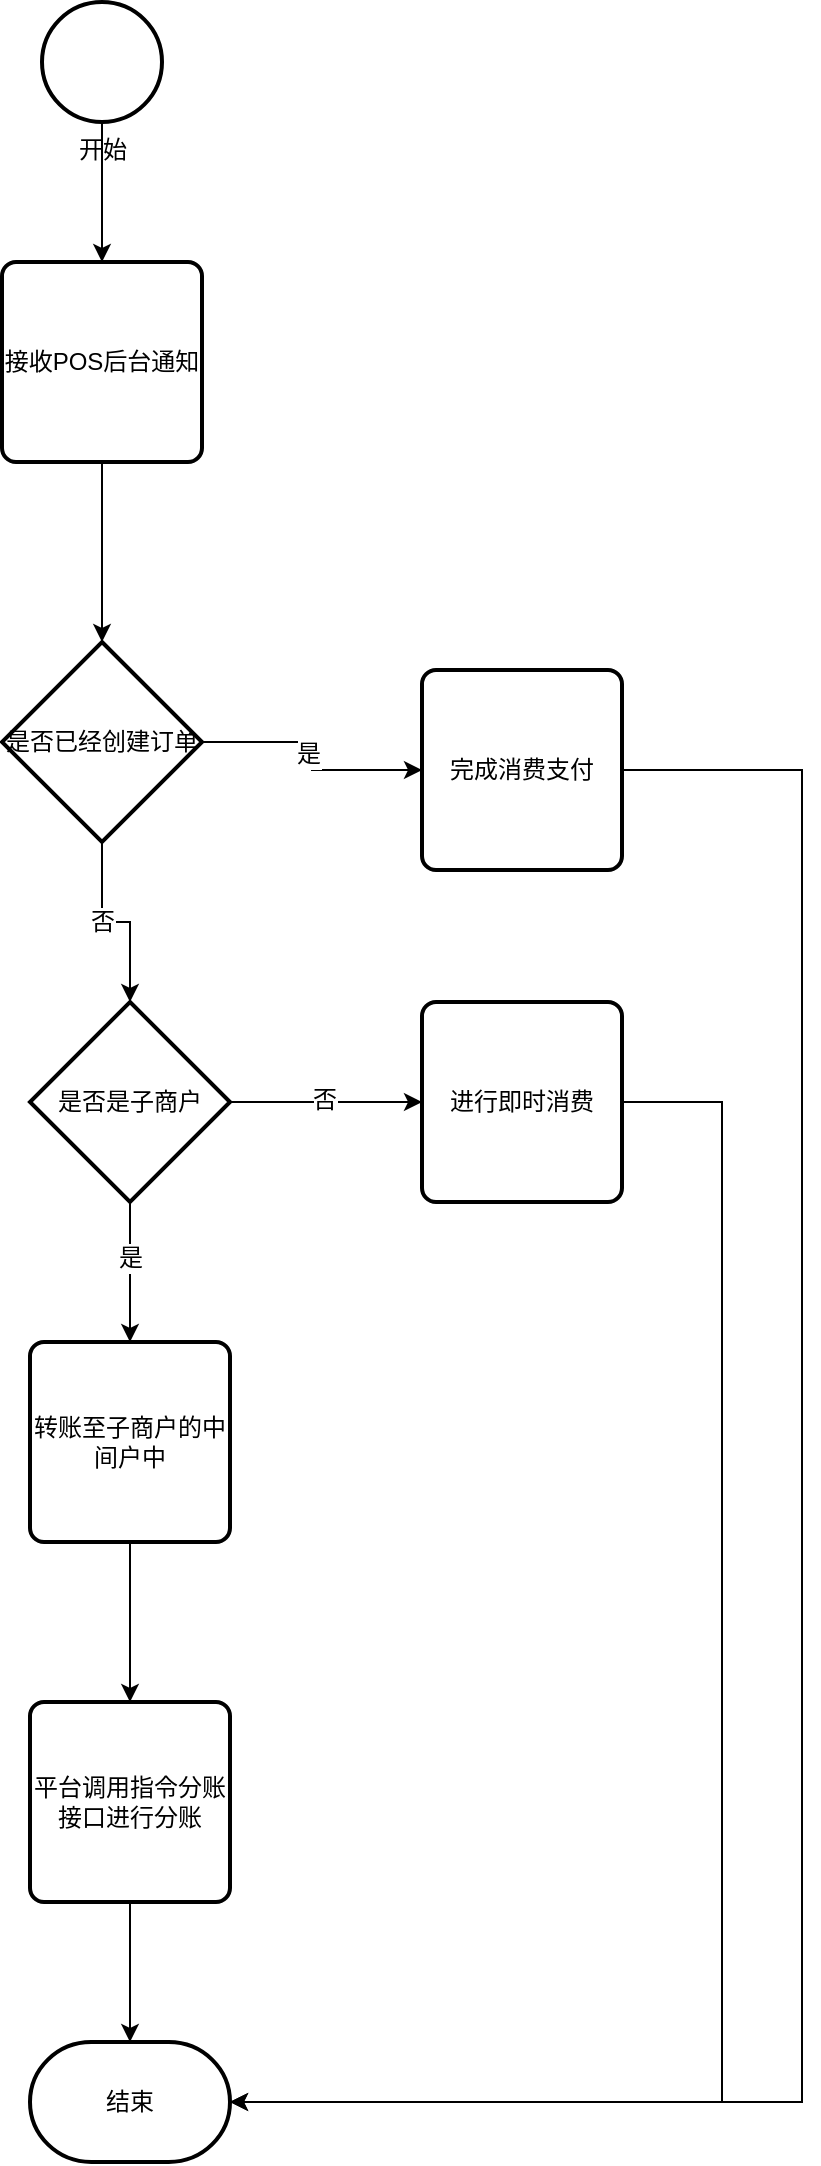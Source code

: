 <mxfile version="11.3.0" type="github" pages="1"><diagram id="bmqmp_pYzf0cV4af58_C" name="Page-1"><mxGraphModel dx="932" dy="600" grid="1" gridSize="10" guides="1" tooltips="1" connect="1" arrows="1" fold="1" page="1" pageScale="1" pageWidth="827" pageHeight="1169" math="0" shadow="0"><root><mxCell id="0"/><mxCell id="1" parent="0"/><mxCell id="V3aKViOMNTHxK26wibIm-3" style="edgeStyle=orthogonalEdgeStyle;rounded=0;orthogonalLoop=1;jettySize=auto;html=1;" edge="1" parent="1" source="V3aKViOMNTHxK26wibIm-1" target="V3aKViOMNTHxK26wibIm-2"><mxGeometry relative="1" as="geometry"/></mxCell><mxCell id="V3aKViOMNTHxK26wibIm-1" value="开始" style="verticalLabelPosition=bottom;verticalAlign=top;html=1;strokeWidth=2;shape=mxgraph.flowchart.on-page_reference;" vertex="1" parent="1"><mxGeometry x="650" y="20" width="60" height="60" as="geometry"/></mxCell><mxCell id="V3aKViOMNTHxK26wibIm-5" style="edgeStyle=orthogonalEdgeStyle;rounded=0;orthogonalLoop=1;jettySize=auto;html=1;entryX=0.5;entryY=0;entryDx=0;entryDy=0;entryPerimeter=0;" edge="1" parent="1" source="V3aKViOMNTHxK26wibIm-2" target="V3aKViOMNTHxK26wibIm-4"><mxGeometry relative="1" as="geometry"/></mxCell><mxCell id="V3aKViOMNTHxK26wibIm-2" value="接收POS后台通知" style="rounded=1;whiteSpace=wrap;html=1;absoluteArcSize=1;arcSize=14;strokeWidth=2;" vertex="1" parent="1"><mxGeometry x="630" y="150" width="100" height="100" as="geometry"/></mxCell><mxCell id="V3aKViOMNTHxK26wibIm-7" style="edgeStyle=orthogonalEdgeStyle;rounded=0;orthogonalLoop=1;jettySize=auto;html=1;entryX=0;entryY=0.5;entryDx=0;entryDy=0;" edge="1" parent="1" source="V3aKViOMNTHxK26wibIm-4" target="V3aKViOMNTHxK26wibIm-6"><mxGeometry relative="1" as="geometry"/></mxCell><mxCell id="V3aKViOMNTHxK26wibIm-8" value="是" style="text;html=1;resizable=0;points=[];align=center;verticalAlign=middle;labelBackgroundColor=#ffffff;" vertex="1" connectable="0" parent="V3aKViOMNTHxK26wibIm-7"><mxGeometry x="-0.021" y="-2" relative="1" as="geometry"><mxPoint as="offset"/></mxGeometry></mxCell><mxCell id="V3aKViOMNTHxK26wibIm-10" value="" style="edgeStyle=orthogonalEdgeStyle;rounded=0;orthogonalLoop=1;jettySize=auto;html=1;" edge="1" parent="1" source="V3aKViOMNTHxK26wibIm-4" target="V3aKViOMNTHxK26wibIm-9"><mxGeometry relative="1" as="geometry"/></mxCell><mxCell id="V3aKViOMNTHxK26wibIm-11" value="否" style="text;html=1;resizable=0;points=[];align=center;verticalAlign=middle;labelBackgroundColor=#ffffff;" vertex="1" connectable="0" parent="V3aKViOMNTHxK26wibIm-10"><mxGeometry x="-0.151" relative="1" as="geometry"><mxPoint as="offset"/></mxGeometry></mxCell><mxCell id="V3aKViOMNTHxK26wibIm-4" value="是否已经创建订单" style="strokeWidth=2;html=1;shape=mxgraph.flowchart.decision;whiteSpace=wrap;" vertex="1" parent="1"><mxGeometry x="630" y="340" width="100" height="100" as="geometry"/></mxCell><mxCell id="V3aKViOMNTHxK26wibIm-13" style="edgeStyle=orthogonalEdgeStyle;rounded=0;orthogonalLoop=1;jettySize=auto;html=1;entryX=0;entryY=0.5;entryDx=0;entryDy=0;" edge="1" parent="1" source="V3aKViOMNTHxK26wibIm-9" target="V3aKViOMNTHxK26wibIm-12"><mxGeometry relative="1" as="geometry"/></mxCell><mxCell id="V3aKViOMNTHxK26wibIm-14" value="否" style="text;html=1;resizable=0;points=[];align=center;verticalAlign=middle;labelBackgroundColor=#ffffff;" vertex="1" connectable="0" parent="V3aKViOMNTHxK26wibIm-13"><mxGeometry x="-0.021" y="1" relative="1" as="geometry"><mxPoint as="offset"/></mxGeometry></mxCell><mxCell id="V3aKViOMNTHxK26wibIm-17" style="edgeStyle=orthogonalEdgeStyle;rounded=0;orthogonalLoop=1;jettySize=auto;html=1;entryX=0.5;entryY=0;entryDx=0;entryDy=0;" edge="1" parent="1" source="V3aKViOMNTHxK26wibIm-9" target="V3aKViOMNTHxK26wibIm-16"><mxGeometry relative="1" as="geometry"/></mxCell><mxCell id="V3aKViOMNTHxK26wibIm-18" value="是" style="text;html=1;resizable=0;points=[];align=center;verticalAlign=middle;labelBackgroundColor=#ffffff;" vertex="1" connectable="0" parent="V3aKViOMNTHxK26wibIm-17"><mxGeometry x="-0.2" relative="1" as="geometry"><mxPoint as="offset"/></mxGeometry></mxCell><mxCell id="V3aKViOMNTHxK26wibIm-9" value="是否是子商户" style="strokeWidth=2;html=1;shape=mxgraph.flowchart.decision;whiteSpace=wrap;" vertex="1" parent="1"><mxGeometry x="644" y="520" width="100" height="100" as="geometry"/></mxCell><mxCell id="V3aKViOMNTHxK26wibIm-24" style="edgeStyle=orthogonalEdgeStyle;rounded=0;orthogonalLoop=1;jettySize=auto;html=1;entryX=1;entryY=0.5;entryDx=0;entryDy=0;entryPerimeter=0;" edge="1" parent="1" source="V3aKViOMNTHxK26wibIm-6" target="V3aKViOMNTHxK26wibIm-22"><mxGeometry relative="1" as="geometry"><Array as="points"><mxPoint x="1030" y="404"/><mxPoint x="1030" y="1070"/></Array></mxGeometry></mxCell><mxCell id="V3aKViOMNTHxK26wibIm-6" value="完成消费支付" style="rounded=1;whiteSpace=wrap;html=1;absoluteArcSize=1;arcSize=14;strokeWidth=2;" vertex="1" parent="1"><mxGeometry x="840" y="354" width="100" height="100" as="geometry"/></mxCell><mxCell id="V3aKViOMNTHxK26wibIm-25" style="edgeStyle=orthogonalEdgeStyle;rounded=0;orthogonalLoop=1;jettySize=auto;html=1;entryX=1;entryY=0.5;entryDx=0;entryDy=0;entryPerimeter=0;" edge="1" parent="1" source="V3aKViOMNTHxK26wibIm-12" target="V3aKViOMNTHxK26wibIm-22"><mxGeometry relative="1" as="geometry"><Array as="points"><mxPoint x="990" y="570"/><mxPoint x="990" y="1070"/></Array></mxGeometry></mxCell><mxCell id="V3aKViOMNTHxK26wibIm-12" value="进行即时消费" style="rounded=1;whiteSpace=wrap;html=1;absoluteArcSize=1;arcSize=14;strokeWidth=2;" vertex="1" parent="1"><mxGeometry x="840" y="520" width="100" height="100" as="geometry"/></mxCell><mxCell id="V3aKViOMNTHxK26wibIm-20" value="" style="edgeStyle=orthogonalEdgeStyle;rounded=0;orthogonalLoop=1;jettySize=auto;html=1;" edge="1" parent="1" source="V3aKViOMNTHxK26wibIm-16" target="V3aKViOMNTHxK26wibIm-19"><mxGeometry relative="1" as="geometry"/></mxCell><mxCell id="V3aKViOMNTHxK26wibIm-16" value="转账至子商户的中间户中" style="rounded=1;whiteSpace=wrap;html=1;absoluteArcSize=1;arcSize=14;strokeWidth=2;" vertex="1" parent="1"><mxGeometry x="644" y="690" width="100" height="100" as="geometry"/></mxCell><mxCell id="V3aKViOMNTHxK26wibIm-23" style="edgeStyle=orthogonalEdgeStyle;rounded=0;orthogonalLoop=1;jettySize=auto;html=1;" edge="1" parent="1" source="V3aKViOMNTHxK26wibIm-19" target="V3aKViOMNTHxK26wibIm-22"><mxGeometry relative="1" as="geometry"/></mxCell><mxCell id="V3aKViOMNTHxK26wibIm-19" value="平台调用指令分账接口进行分账" style="rounded=1;whiteSpace=wrap;html=1;absoluteArcSize=1;arcSize=14;strokeWidth=2;" vertex="1" parent="1"><mxGeometry x="644" y="870" width="100" height="100" as="geometry"/></mxCell><mxCell id="V3aKViOMNTHxK26wibIm-22" value="结束" style="strokeWidth=2;html=1;shape=mxgraph.flowchart.terminator;whiteSpace=wrap;" vertex="1" parent="1"><mxGeometry x="644" y="1040" width="100" height="60" as="geometry"/></mxCell></root></mxGraphModel></diagram></mxfile>